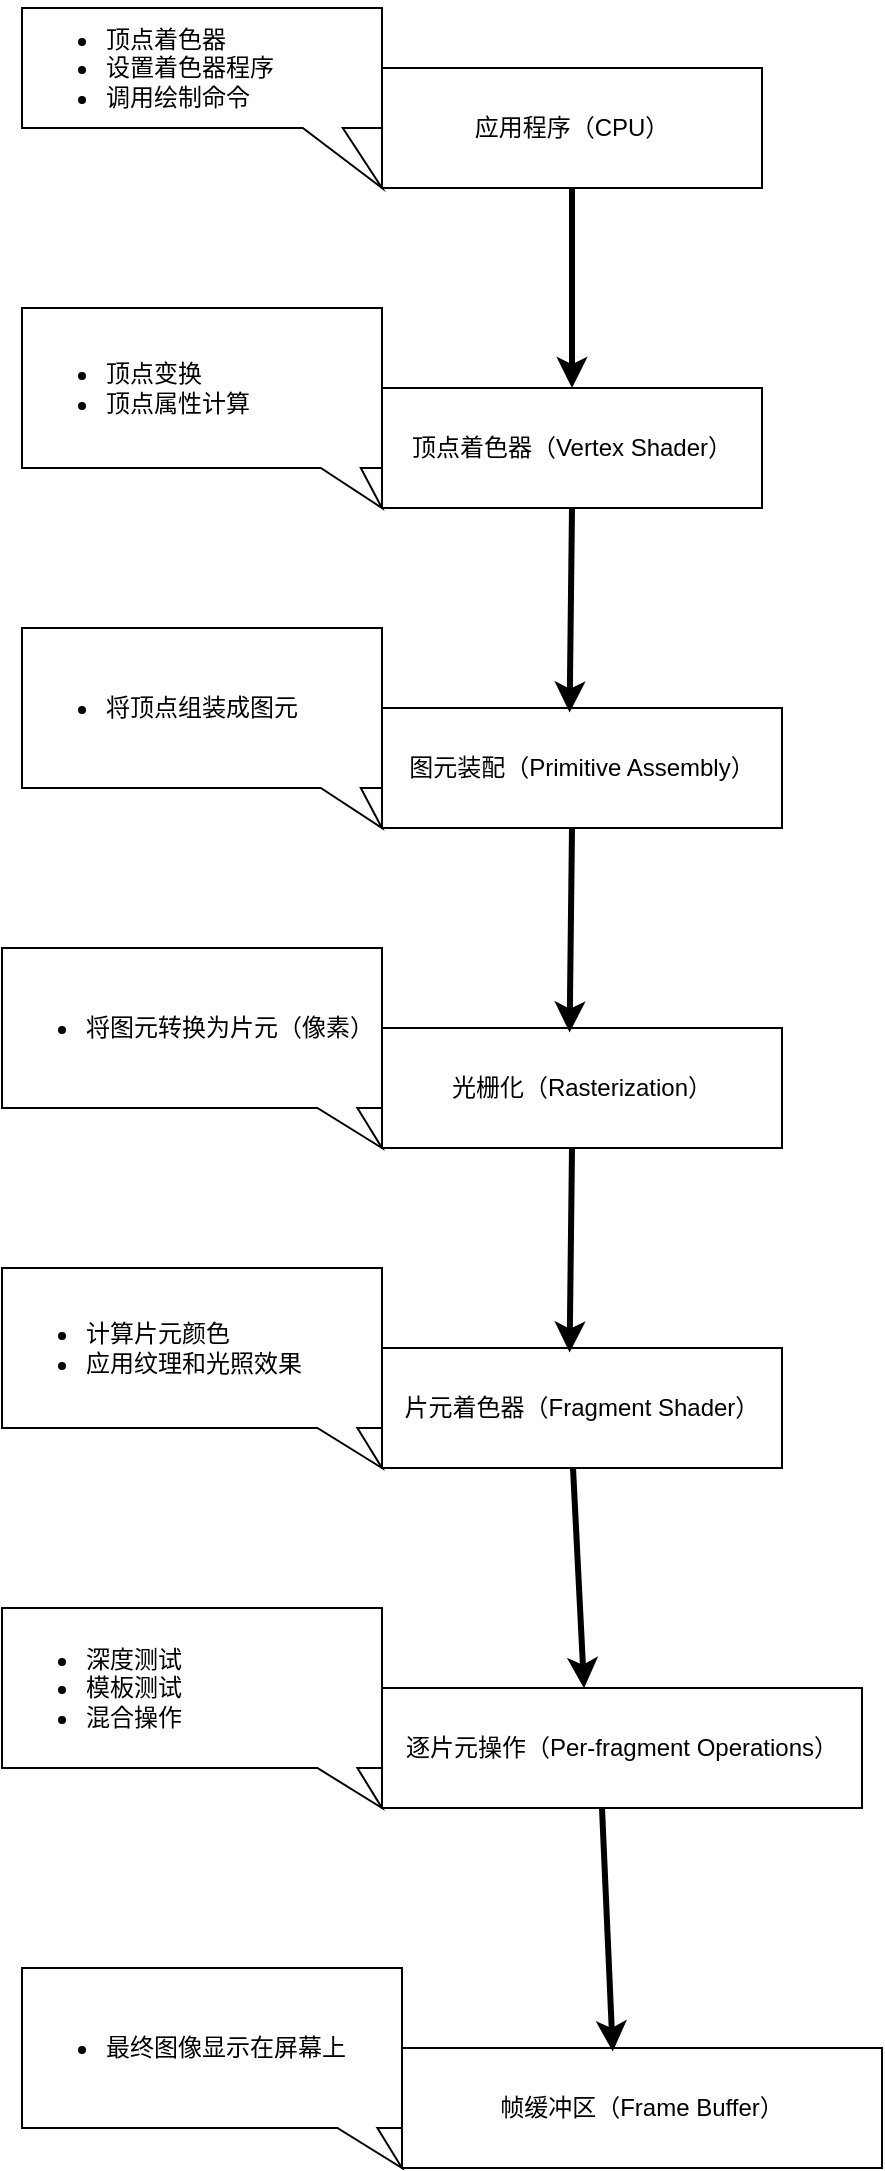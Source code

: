 <mxfile version="26.1.0">
  <diagram name="第 1 页" id="QZ5VP-IjByIG_6Ax9p-G">
    <mxGraphModel dx="1607" dy="651" grid="1" gridSize="10" guides="1" tooltips="1" connect="1" arrows="1" fold="1" page="1" pageScale="1" pageWidth="827" pageHeight="1169" math="0" shadow="0">
      <root>
        <mxCell id="0" />
        <mxCell id="1" parent="0" />
        <mxCell id="y4sFVlR5p-HBQoDYDMpv-1" value="应用程序（CPU）" style="rounded=0;whiteSpace=wrap;html=1;" vertex="1" parent="1">
          <mxGeometry x="60" y="90" width="190" height="60" as="geometry" />
        </mxCell>
        <mxCell id="y4sFVlR5p-HBQoDYDMpv-2" value="&lt;ul&gt;&lt;li&gt;顶点着色器&lt;/li&gt;&lt;li&gt;设置着色器程序&lt;/li&gt;&lt;li&gt;调用绘制命令&lt;/li&gt;&lt;/ul&gt;" style="shape=callout;whiteSpace=wrap;html=1;perimeter=calloutPerimeter;size=30;position=0.78;align=left;position2=1;" vertex="1" parent="1">
          <mxGeometry x="-120" y="60" width="180" height="90" as="geometry" />
        </mxCell>
        <mxCell id="y4sFVlR5p-HBQoDYDMpv-3" value="顶点着色器（Vertex Shader）" style="rounded=0;whiteSpace=wrap;html=1;" vertex="1" parent="1">
          <mxGeometry x="60" y="250" width="190" height="60" as="geometry" />
        </mxCell>
        <mxCell id="y4sFVlR5p-HBQoDYDMpv-4" value="&lt;ul&gt;&lt;li&gt;顶点变换&lt;/li&gt;&lt;li&gt;顶点属性计算&lt;/li&gt;&lt;/ul&gt;" style="shape=callout;whiteSpace=wrap;html=1;perimeter=calloutPerimeter;size=20;position=0.83;align=left;position2=1;" vertex="1" parent="1">
          <mxGeometry x="-120" y="210" width="180" height="100" as="geometry" />
        </mxCell>
        <mxCell id="y4sFVlR5p-HBQoDYDMpv-5" value="" style="endArrow=classic;html=1;rounded=0;exitX=0.5;exitY=1;exitDx=0;exitDy=0;entryX=0.5;entryY=0;entryDx=0;entryDy=0;fontSize=19;strokeWidth=3;" edge="1" parent="1" source="y4sFVlR5p-HBQoDYDMpv-1" target="y4sFVlR5p-HBQoDYDMpv-3">
          <mxGeometry width="50" height="50" relative="1" as="geometry">
            <mxPoint x="20" y="360" as="sourcePoint" />
            <mxPoint x="70" y="310" as="targetPoint" />
          </mxGeometry>
        </mxCell>
        <mxCell id="y4sFVlR5p-HBQoDYDMpv-6" value="图元装配（Primitive Assembly）" style="rounded=0;whiteSpace=wrap;html=1;" vertex="1" parent="1">
          <mxGeometry x="60" y="410" width="200" height="60" as="geometry" />
        </mxCell>
        <mxCell id="y4sFVlR5p-HBQoDYDMpv-7" value="&lt;ul&gt;&lt;li&gt;将顶点组装成图元&lt;/li&gt;&lt;/ul&gt;" style="shape=callout;whiteSpace=wrap;html=1;perimeter=calloutPerimeter;size=20;position=0.83;align=left;position2=1;" vertex="1" parent="1">
          <mxGeometry x="-120" y="370" width="180" height="100" as="geometry" />
        </mxCell>
        <mxCell id="y4sFVlR5p-HBQoDYDMpv-8" value="" style="endArrow=classic;html=1;rounded=0;exitX=0.5;exitY=1;exitDx=0;exitDy=0;entryX=0.469;entryY=0.037;entryDx=0;entryDy=0;fontSize=19;strokeWidth=3;entryPerimeter=0;" edge="1" parent="1" source="y4sFVlR5p-HBQoDYDMpv-3" target="y4sFVlR5p-HBQoDYDMpv-6">
          <mxGeometry width="50" height="50" relative="1" as="geometry">
            <mxPoint x="154.5" y="310" as="sourcePoint" />
            <mxPoint x="154.5" y="410" as="targetPoint" />
          </mxGeometry>
        </mxCell>
        <mxCell id="y4sFVlR5p-HBQoDYDMpv-9" value="光栅化（Rasterization）" style="rounded=0;whiteSpace=wrap;html=1;" vertex="1" parent="1">
          <mxGeometry x="60" y="570" width="200" height="60" as="geometry" />
        </mxCell>
        <mxCell id="y4sFVlR5p-HBQoDYDMpv-10" value="&lt;ul&gt;&lt;li&gt;将图元转换为片元（像素）&lt;/li&gt;&lt;/ul&gt;" style="shape=callout;whiteSpace=wrap;html=1;perimeter=calloutPerimeter;size=20;position=0.83;align=left;position2=1;" vertex="1" parent="1">
          <mxGeometry x="-130" y="530" width="190" height="100" as="geometry" />
        </mxCell>
        <mxCell id="y4sFVlR5p-HBQoDYDMpv-11" value="" style="endArrow=classic;html=1;rounded=0;exitX=0.5;exitY=1;exitDx=0;exitDy=0;entryX=0.469;entryY=0.037;entryDx=0;entryDy=0;fontSize=19;strokeWidth=3;entryPerimeter=0;" edge="1" target="y4sFVlR5p-HBQoDYDMpv-9" parent="1">
          <mxGeometry width="50" height="50" relative="1" as="geometry">
            <mxPoint x="155" y="470" as="sourcePoint" />
            <mxPoint x="154.5" y="570" as="targetPoint" />
          </mxGeometry>
        </mxCell>
        <mxCell id="y4sFVlR5p-HBQoDYDMpv-12" value="片元着色器（Fragment Shader）" style="rounded=0;whiteSpace=wrap;html=1;" vertex="1" parent="1">
          <mxGeometry x="60" y="730" width="200" height="60" as="geometry" />
        </mxCell>
        <mxCell id="y4sFVlR5p-HBQoDYDMpv-13" value="&lt;ul&gt;&lt;li&gt;计算片元颜色&lt;/li&gt;&lt;li&gt;应用纹理和光照效果&lt;/li&gt;&lt;/ul&gt;" style="shape=callout;whiteSpace=wrap;html=1;perimeter=calloutPerimeter;size=20;position=0.83;align=left;position2=1;" vertex="1" parent="1">
          <mxGeometry x="-130" y="690" width="190" height="100" as="geometry" />
        </mxCell>
        <mxCell id="y4sFVlR5p-HBQoDYDMpv-14" value="" style="endArrow=classic;html=1;rounded=0;exitX=0.5;exitY=1;exitDx=0;exitDy=0;entryX=0.469;entryY=0.037;entryDx=0;entryDy=0;fontSize=19;strokeWidth=3;entryPerimeter=0;" edge="1" parent="1" target="y4sFVlR5p-HBQoDYDMpv-12">
          <mxGeometry width="50" height="50" relative="1" as="geometry">
            <mxPoint x="155" y="630" as="sourcePoint" />
            <mxPoint x="154.5" y="730" as="targetPoint" />
          </mxGeometry>
        </mxCell>
        <mxCell id="y4sFVlR5p-HBQoDYDMpv-15" value="逐片元操作（Per-fragment Operations）" style="rounded=0;whiteSpace=wrap;html=1;" vertex="1" parent="1">
          <mxGeometry x="60" y="900" width="240" height="60" as="geometry" />
        </mxCell>
        <mxCell id="y4sFVlR5p-HBQoDYDMpv-16" value="&lt;ul&gt;&lt;li&gt;深度测试&lt;/li&gt;&lt;li&gt;模板测试&lt;/li&gt;&lt;li&gt;混合操作&lt;/li&gt;&lt;/ul&gt;" style="shape=callout;whiteSpace=wrap;html=1;perimeter=calloutPerimeter;size=20;position=0.83;align=left;position2=1;" vertex="1" parent="1">
          <mxGeometry x="-130" y="860" width="190" height="100" as="geometry" />
        </mxCell>
        <mxCell id="y4sFVlR5p-HBQoDYDMpv-17" value="" style="endArrow=classic;html=1;rounded=0;exitX=0.5;exitY=1;exitDx=0;exitDy=0;fontSize=19;strokeWidth=3;entryX=0.421;entryY=0.003;entryDx=0;entryDy=0;entryPerimeter=0;" edge="1" parent="1" target="y4sFVlR5p-HBQoDYDMpv-15">
          <mxGeometry width="50" height="50" relative="1" as="geometry">
            <mxPoint x="155.5" y="790" as="sourcePoint" />
            <mxPoint x="160" y="890" as="targetPoint" />
          </mxGeometry>
        </mxCell>
        <mxCell id="y4sFVlR5p-HBQoDYDMpv-19" value="帧缓冲区（Frame Buffer）" style="rounded=0;whiteSpace=wrap;html=1;" vertex="1" parent="1">
          <mxGeometry x="70" y="1080" width="240" height="60" as="geometry" />
        </mxCell>
        <mxCell id="y4sFVlR5p-HBQoDYDMpv-20" value="&lt;ul&gt;&lt;li&gt;最终图像显示在屏幕上&lt;/li&gt;&lt;/ul&gt;" style="shape=callout;whiteSpace=wrap;html=1;perimeter=calloutPerimeter;size=20;position=0.83;align=left;position2=1;" vertex="1" parent="1">
          <mxGeometry x="-120" y="1040" width="190" height="100" as="geometry" />
        </mxCell>
        <mxCell id="y4sFVlR5p-HBQoDYDMpv-21" value="" style="endArrow=classic;html=1;rounded=0;exitX=0.5;exitY=1;exitDx=0;exitDy=0;fontSize=19;strokeWidth=3;entryX=0.439;entryY=0.03;entryDx=0;entryDy=0;entryPerimeter=0;" edge="1" parent="1" target="y4sFVlR5p-HBQoDYDMpv-19">
          <mxGeometry width="50" height="50" relative="1" as="geometry">
            <mxPoint x="170" y="960" as="sourcePoint" />
            <mxPoint x="175.5" y="1070" as="targetPoint" />
          </mxGeometry>
        </mxCell>
      </root>
    </mxGraphModel>
  </diagram>
</mxfile>

